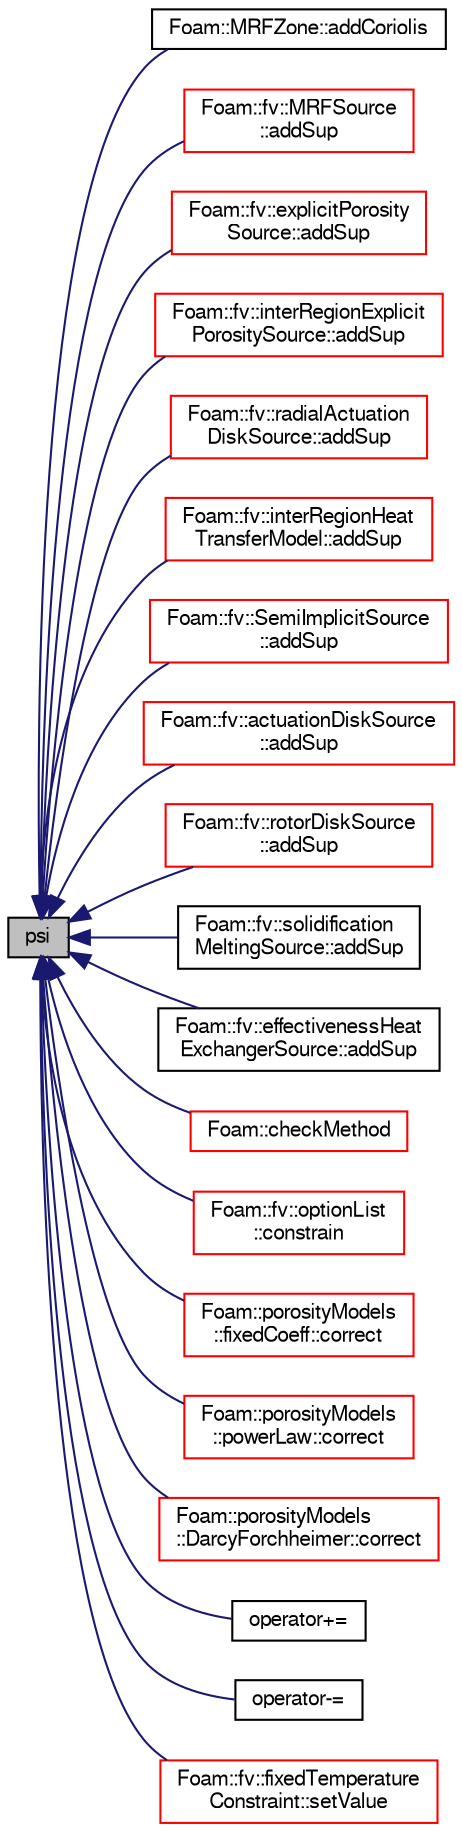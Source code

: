 digraph "psi"
{
  bgcolor="transparent";
  edge [fontname="FreeSans",fontsize="10",labelfontname="FreeSans",labelfontsize="10"];
  node [fontname="FreeSans",fontsize="10",shape=record];
  rankdir="LR";
  Node1716 [label="psi",height=0.2,width=0.4,color="black", fillcolor="grey75", style="filled", fontcolor="black"];
  Node1716 -> Node1717 [dir="back",color="midnightblue",fontsize="10",style="solid",fontname="FreeSans"];
  Node1717 [label="Foam::MRFZone::addCoriolis",height=0.2,width=0.4,color="black",URL="$a21898.html#a65a51223bc0f8e1c7fac165e111699c8",tooltip="Add the Coriolis force contribution to the momentum equation. "];
  Node1716 -> Node1718 [dir="back",color="midnightblue",fontsize="10",style="solid",fontname="FreeSans"];
  Node1718 [label="Foam::fv::MRFSource\l::addSup",height=0.2,width=0.4,color="red",URL="$a23470.html#a921ab0aacd899760d7f4a2ec0b0241bd",tooltip="Vector. "];
  Node1716 -> Node1721 [dir="back",color="midnightblue",fontsize="10",style="solid",fontname="FreeSans"];
  Node1721 [label="Foam::fv::explicitPorosity\lSource::addSup",height=0.2,width=0.4,color="red",URL="$a23466.html#a921ab0aacd899760d7f4a2ec0b0241bd",tooltip="Add implicit contribution to momentum equation. "];
  Node1716 -> Node1725 [dir="back",color="midnightblue",fontsize="10",style="solid",fontname="FreeSans"];
  Node1725 [label="Foam::fv::interRegionExplicit\lPorositySource::addSup",height=0.2,width=0.4,color="red",URL="$a23534.html#a921ab0aacd899760d7f4a2ec0b0241bd",tooltip="Vector. "];
  Node1716 -> Node1728 [dir="back",color="midnightblue",fontsize="10",style="solid",fontname="FreeSans"];
  Node1728 [label="Foam::fv::radialActuation\lDiskSource::addSup",height=0.2,width=0.4,color="red",URL="$a23478.html#a921ab0aacd899760d7f4a2ec0b0241bd",tooltip="Source term to momentum equation. "];
  Node1716 -> Node1731 [dir="back",color="midnightblue",fontsize="10",style="solid",fontname="FreeSans"];
  Node1731 [label="Foam::fv::interRegionHeat\lTransferModel::addSup",height=0.2,width=0.4,color="red",URL="$a23542.html#a9c3a3fc9e70c143a42b667f4c9485ec3",tooltip="Source term to energy equation. "];
  Node1716 -> Node1733 [dir="back",color="midnightblue",fontsize="10",style="solid",fontname="FreeSans"];
  Node1733 [label="Foam::fv::SemiImplicitSource\l::addSup",height=0.2,width=0.4,color="red",URL="$a23530.html#a1ee48a8055fa0cf69ffb5ed424c93bb5",tooltip="Add explicit contribution to equation. "];
  Node1716 -> Node1736 [dir="back",color="midnightblue",fontsize="10",style="solid",fontname="FreeSans"];
  Node1736 [label="Foam::fv::actuationDiskSource\l::addSup",height=0.2,width=0.4,color="red",URL="$a23458.html#a921ab0aacd899760d7f4a2ec0b0241bd",tooltip="Source term to momentum equation. "];
  Node1716 -> Node1739 [dir="back",color="midnightblue",fontsize="10",style="solid",fontname="FreeSans"];
  Node1739 [label="Foam::fv::rotorDiskSource\l::addSup",height=0.2,width=0.4,color="red",URL="$a23502.html#a921ab0aacd899760d7f4a2ec0b0241bd",tooltip="Source term to momentum equation. "];
  Node1716 -> Node1741 [dir="back",color="midnightblue",fontsize="10",style="solid",fontname="FreeSans"];
  Node1741 [label="Foam::fv::solidification\lMeltingSource::addSup",height=0.2,width=0.4,color="black",URL="$a23522.html#a921ab0aacd899760d7f4a2ec0b0241bd",tooltip="Add implicit contribution to momentum equation. "];
  Node1716 -> Node1742 [dir="back",color="midnightblue",fontsize="10",style="solid",fontname="FreeSans"];
  Node1742 [label="Foam::fv::effectivenessHeat\lExchangerSource::addSup",height=0.2,width=0.4,color="black",URL="$a23462.html#a42e5220cac26493394efed2c2c8b4ccd",tooltip="Scalar. "];
  Node1716 -> Node1743 [dir="back",color="midnightblue",fontsize="10",style="solid",fontname="FreeSans"];
  Node1743 [label="Foam::checkMethod",height=0.2,width=0.4,color="red",URL="$a21124.html#a656fbda275eb1aaf53a9b1df97a5743c"];
  Node1716 -> Node1755 [dir="back",color="midnightblue",fontsize="10",style="solid",fontname="FreeSans"];
  Node1755 [label="Foam::fv::optionList\l::constrain",height=0.2,width=0.4,color="red",URL="$a23454.html#ab41c286bca1d06f1df7ae33c4f45b1bd",tooltip="Apply constraints to equation. "];
  Node1716 -> Node1757 [dir="back",color="midnightblue",fontsize="10",style="solid",fontname="FreeSans"];
  Node1757 [label="Foam::porosityModels\l::fixedCoeff::correct",height=0.2,width=0.4,color="red",URL="$a21910.html#acc340a84624d8d339207b5073d6929c7",tooltip="Add resistance. "];
  Node1716 -> Node1761 [dir="back",color="midnightblue",fontsize="10",style="solid",fontname="FreeSans"];
  Node1761 [label="Foam::porosityModels\l::powerLaw::correct",height=0.2,width=0.4,color="red",URL="$a21930.html#acc340a84624d8d339207b5073d6929c7",tooltip="Add resistance. "];
  Node1716 -> Node1765 [dir="back",color="midnightblue",fontsize="10",style="solid",fontname="FreeSans"];
  Node1765 [label="Foam::porosityModels\l::DarcyForchheimer::correct",height=0.2,width=0.4,color="red",URL="$a21906.html#acc340a84624d8d339207b5073d6929c7",tooltip="Add resistance. "];
  Node1716 -> Node1769 [dir="back",color="midnightblue",fontsize="10",style="solid",fontname="FreeSans"];
  Node1769 [label="operator+=",height=0.2,width=0.4,color="black",URL="$a22358.html#a068ac5b673ee8cfe221d58322608e929"];
  Node1716 -> Node1770 [dir="back",color="midnightblue",fontsize="10",style="solid",fontname="FreeSans"];
  Node1770 [label="operator-=",height=0.2,width=0.4,color="black",URL="$a22358.html#aa5a9389392a6933ee13349ad831be9b3"];
  Node1716 -> Node1771 [dir="back",color="midnightblue",fontsize="10",style="solid",fontname="FreeSans"];
  Node1771 [label="Foam::fv::fixedTemperature\lConstraint::setValue",height=0.2,width=0.4,color="red",URL="$a23430.html#a14a2a47dd256cb0c8b14bd4efe1fef04",tooltip="Scalar. "];
}
